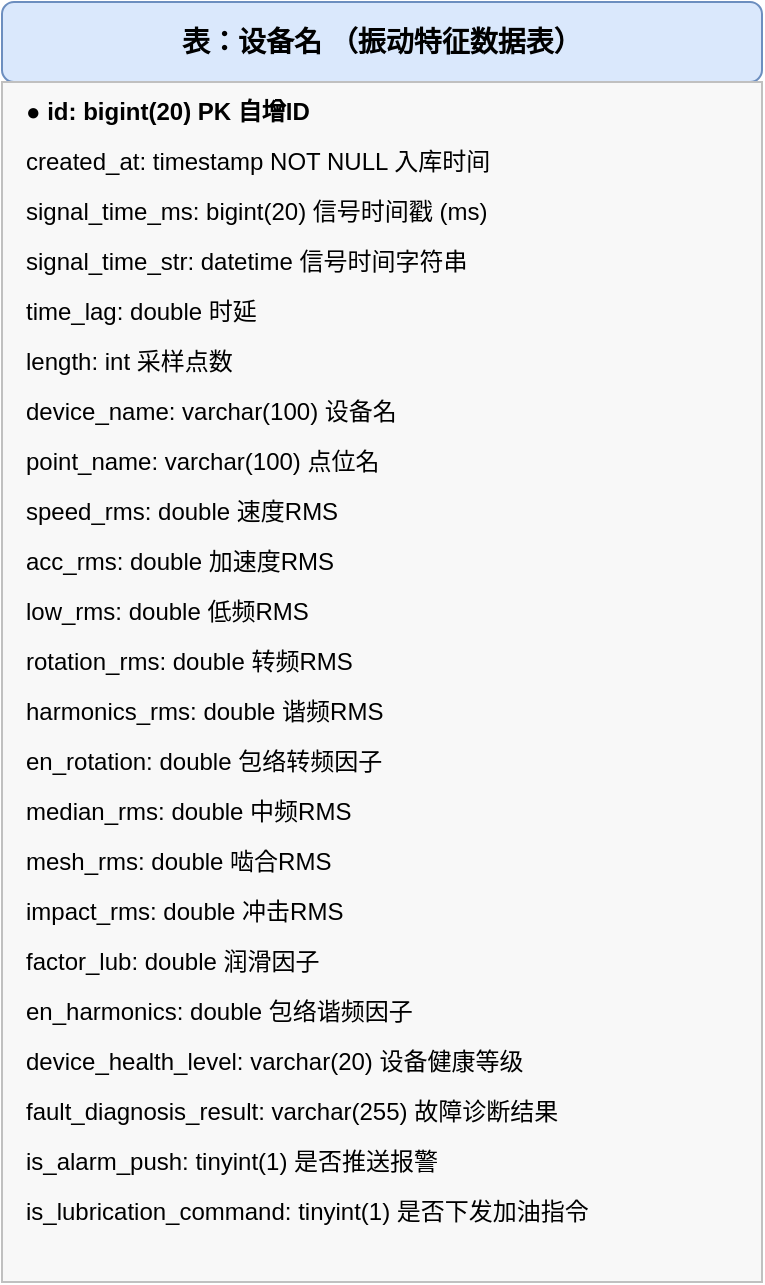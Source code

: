 <mxfile version="28.0.7">
  <diagram id="diagram_1" name="表结构-blfj_12">
    <mxGraphModel dx="1546" dy="828" grid="1" gridSize="10" guides="1" tooltips="1" connect="1" arrows="1" fold="1" page="1" pageScale="1" pageWidth="827" pageHeight="1169" math="0" shadow="0">
      <root>
        <mxCell id="0" />
        <mxCell id="1" parent="0" />
        <mxCell id="2" value="表：设备名 （振动特征数据表）" style="rounded=1;whiteSpace=wrap;html=1;fillColor=#dae8fc;strokeColor=#6c8ebf;fontSize=14;fontStyle=1;" parent="1" vertex="1">
          <mxGeometry x="20" y="20" width="380" height="40" as="geometry" />
        </mxCell>
        <mxCell id="3" style="rounded=0;whiteSpace=wrap;html=1;fillColor=#f8f8f8;strokeColor=#c0c0c0;" parent="1" vertex="1">
          <mxGeometry x="20" y="60" width="380" height="600" as="geometry" />
        </mxCell>
        <mxCell id="4" value="● id: bigint(20) PK 自增ID" style="text;html=1;strokeColor=none;fillColor=none;align=left;verticalAlign=middle;whiteSpace=wrap;fontSize=12;fontStyle=1;" parent="3" vertex="1">
          <mxGeometry x="10" y="5" width="360" height="20" as="geometry" />
        </mxCell>
        <mxCell id="5" value="created_at: timestamp NOT NULL 入库时间" style="text;html=1;strokeColor=none;fillColor=none;align=left;verticalAlign=middle;whiteSpace=wrap;fontSize=12;" parent="3" vertex="1">
          <mxGeometry x="10" y="30" width="360" height="20" as="geometry" />
        </mxCell>
        <mxCell id="6" value="signal_time_ms: bigint(20) 信号时间戳 (ms)" style="text;html=1;strokeColor=none;fillColor=none;align=left;verticalAlign=middle;whiteSpace=wrap;fontSize=12;" parent="3" vertex="1">
          <mxGeometry x="10" y="55" width="360" height="20" as="geometry" />
        </mxCell>
        <mxCell id="7" value="signal_time_str: datetime 信号时间字符串" style="text;html=1;strokeColor=none;fillColor=none;align=left;verticalAlign=middle;whiteSpace=wrap;fontSize=12;" parent="3" vertex="1">
          <mxGeometry x="10" y="80" width="360" height="20" as="geometry" />
        </mxCell>
        <mxCell id="8" value="time_lag: double 时延" style="text;html=1;strokeColor=none;fillColor=none;align=left;verticalAlign=middle;whiteSpace=wrap;fontSize=12;" parent="3" vertex="1">
          <mxGeometry x="10" y="105" width="360" height="20" as="geometry" />
        </mxCell>
        <mxCell id="9" value="length: int 采样点数" style="text;html=1;strokeColor=none;fillColor=none;align=left;verticalAlign=middle;whiteSpace=wrap;fontSize=12;" parent="3" vertex="1">
          <mxGeometry x="10" y="130" width="360" height="20" as="geometry" />
        </mxCell>
        <mxCell id="10" value="device_name: varchar(100) 设备名" style="text;html=1;strokeColor=none;fillColor=none;align=left;verticalAlign=middle;whiteSpace=wrap;fontSize=12;" parent="3" vertex="1">
          <mxGeometry x="10" y="155" width="360" height="20" as="geometry" />
        </mxCell>
        <mxCell id="11" value="point_name: varchar(100) 点位名" style="text;html=1;strokeColor=none;fillColor=none;align=left;verticalAlign=middle;whiteSpace=wrap;fontSize=12;" parent="3" vertex="1">
          <mxGeometry x="10" y="180" width="360" height="20" as="geometry" />
        </mxCell>
        <mxCell id="12" value="speed_rms: double 速度RMS" style="text;html=1;strokeColor=none;fillColor=none;align=left;verticalAlign=middle;whiteSpace=wrap;fontSize=12;" parent="3" vertex="1">
          <mxGeometry x="10" y="205" width="360" height="20" as="geometry" />
        </mxCell>
        <mxCell id="13" value="acc_rms: double 加速度RMS" style="text;html=1;strokeColor=none;fillColor=none;align=left;verticalAlign=middle;whiteSpace=wrap;fontSize=12;" parent="3" vertex="1">
          <mxGeometry x="10" y="230" width="360" height="20" as="geometry" />
        </mxCell>
        <mxCell id="14" value="low_rms: double 低频RMS" style="text;html=1;strokeColor=none;fillColor=none;align=left;verticalAlign=middle;whiteSpace=wrap;fontSize=12;" parent="3" vertex="1">
          <mxGeometry x="10" y="255" width="360" height="20" as="geometry" />
        </mxCell>
        <mxCell id="15" value="rotation_rms: double 转频RMS" style="text;html=1;strokeColor=none;fillColor=none;align=left;verticalAlign=middle;whiteSpace=wrap;fontSize=12;" parent="3" vertex="1">
          <mxGeometry x="10" y="280" width="360" height="20" as="geometry" />
        </mxCell>
        <mxCell id="16" value="harmonics_rms: double 谐频RMS" style="text;html=1;strokeColor=none;fillColor=none;align=left;verticalAlign=middle;whiteSpace=wrap;fontSize=12;" parent="3" vertex="1">
          <mxGeometry x="10" y="305" width="360" height="20" as="geometry" />
        </mxCell>
        <mxCell id="17" value="en_rotation: double 包络转频因子" style="text;html=1;strokeColor=none;fillColor=none;align=left;verticalAlign=middle;whiteSpace=wrap;fontSize=12;" parent="3" vertex="1">
          <mxGeometry x="10" y="330" width="360" height="20" as="geometry" />
        </mxCell>
        <mxCell id="18" value="median_rms: double 中频RMS" style="text;html=1;strokeColor=none;fillColor=none;align=left;verticalAlign=middle;whiteSpace=wrap;fontSize=12;" parent="3" vertex="1">
          <mxGeometry x="10" y="355" width="360" height="20" as="geometry" />
        </mxCell>
        <mxCell id="19" value="mesh_rms: double 啮合RMS" style="text;html=1;strokeColor=none;fillColor=none;align=left;verticalAlign=middle;whiteSpace=wrap;fontSize=12;" parent="3" vertex="1">
          <mxGeometry x="10" y="380" width="360" height="20" as="geometry" />
        </mxCell>
        <mxCell id="20" value="impact_rms: double 冲击RMS" style="text;html=1;strokeColor=none;fillColor=none;align=left;verticalAlign=middle;whiteSpace=wrap;fontSize=12;" parent="3" vertex="1">
          <mxGeometry x="10" y="405" width="360" height="20" as="geometry" />
        </mxCell>
        <mxCell id="21" value="factor_lub: double 润滑因子" style="text;html=1;strokeColor=none;fillColor=none;align=left;verticalAlign=middle;whiteSpace=wrap;fontSize=12;" parent="3" vertex="1">
          <mxGeometry x="10" y="430" width="360" height="20" as="geometry" />
        </mxCell>
        <mxCell id="22" value="en_harmonics: double 包络谐频因子" style="text;html=1;strokeColor=none;fillColor=none;align=left;verticalAlign=middle;whiteSpace=wrap;fontSize=12;" parent="3" vertex="1">
          <mxGeometry x="10" y="455" width="360" height="20" as="geometry" />
        </mxCell>
        <mxCell id="23" value="device_health_level: varchar(20) 设备健康等级" style="text;html=1;strokeColor=none;fillColor=none;align=left;verticalAlign=middle;whiteSpace=wrap;fontSize=12;" parent="3" vertex="1">
          <mxGeometry x="10" y="480" width="360" height="20" as="geometry" />
        </mxCell>
        <mxCell id="24" value="fault_diagnosis_result: varchar(255) 故障诊断结果" style="text;html=1;strokeColor=none;fillColor=none;align=left;verticalAlign=middle;whiteSpace=wrap;fontSize=12;" parent="3" vertex="1">
          <mxGeometry x="10" y="505" width="360" height="20" as="geometry" />
        </mxCell>
        <mxCell id="25" value="is_alarm_push: tinyint(1) 是否推送报警" style="text;html=1;strokeColor=none;fillColor=none;align=left;verticalAlign=middle;whiteSpace=wrap;fontSize=12;" parent="3" vertex="1">
          <mxGeometry x="10" y="530" width="360" height="20" as="geometry" />
        </mxCell>
        <mxCell id="26" value="is_lubrication_command: tinyint(1) 是否下发加油指令" style="text;html=1;strokeColor=none;fillColor=none;align=left;verticalAlign=middle;whiteSpace=wrap;fontSize=12;" parent="3" vertex="1">
          <mxGeometry x="10" y="555" width="360" height="20" as="geometry" />
        </mxCell>
      </root>
    </mxGraphModel>
  </diagram>
</mxfile>
